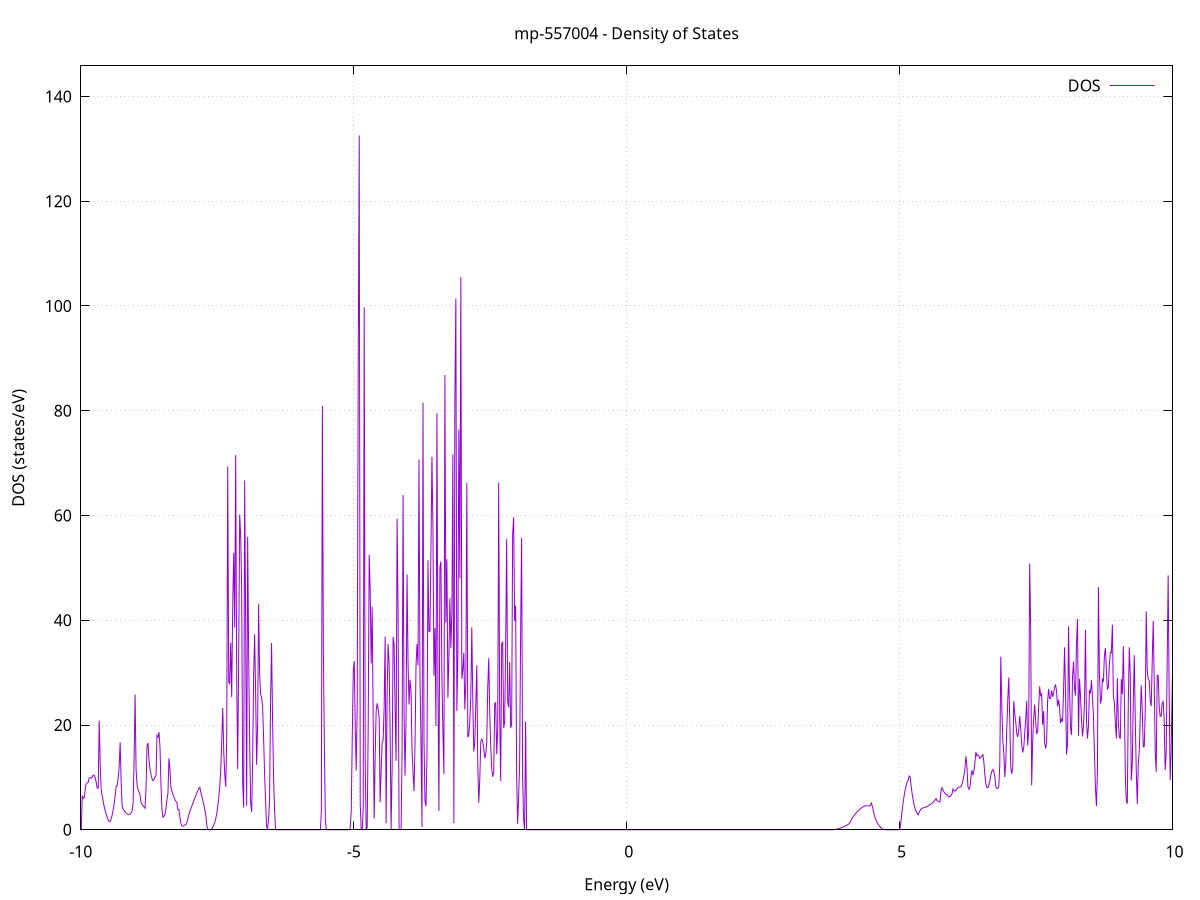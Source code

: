 set title 'mp-557004 - Density of States'
set xlabel 'Energy (eV)'
set ylabel 'DOS (states/eV)'
set grid
set xrange [-10:10]
set yrange [0:145.823]
set xzeroaxis lt -1
set terminal png size 800,600
set output 'mp-557004_dos_gnuplot.png'
plot '-' using 1:2 with lines title 'DOS'
-22.766500 0.000000
-22.748300 0.000000
-22.730000 0.000000
-22.711800 0.000000
-22.693500 0.000000
-22.675300 0.000000
-22.657000 0.000000
-22.638800 0.000000
-22.620500 0.000000
-22.602300 0.000000
-22.584000 0.000000
-22.565800 0.000000
-22.547500 0.000000
-22.529300 0.000000
-22.511000 0.000000
-22.492800 0.000000
-22.474500 0.000000
-22.456300 0.000000
-22.438000 0.000000
-22.419800 0.000000
-22.401500 0.000000
-22.383300 0.000000
-22.365000 0.000000
-22.346800 0.000000
-22.328500 0.000000
-22.310300 0.000000
-22.292000 0.000000
-22.273800 0.000000
-22.255500 0.000000
-22.237300 0.000000
-22.219000 0.000000
-22.200800 0.000000
-22.182500 0.000000
-22.164300 0.000000
-22.146000 0.000000
-22.127800 0.000000
-22.109500 0.000000
-22.091300 0.000000
-22.073000 0.000000
-22.054800 0.000000
-22.036500 0.000000
-22.018300 0.000000
-22.000000 0.000000
-21.981800 0.000000
-21.963500 0.000000
-21.945300 0.000000
-21.927000 0.000000
-21.908800 0.000000
-21.890500 0.000000
-21.872300 0.000000
-21.854000 0.000000
-21.835700 0.000000
-21.817500 0.000000
-21.799200 0.000000
-21.781000 0.000000
-21.762700 0.000000
-21.744500 0.000000
-21.726200 0.000000
-21.708000 0.000000
-21.689700 0.000000
-21.671500 0.000000
-21.653200 0.000000
-21.635000 0.000000
-21.616700 0.000000
-21.598500 0.000000
-21.580200 0.000000
-21.562000 0.000000
-21.543700 0.000000
-21.525500 0.000000
-21.507200 0.000000
-21.489000 0.000000
-21.470700 0.000000
-21.452500 0.000000
-21.434200 0.000000
-21.416000 0.000000
-21.397700 0.000000
-21.379500 0.000000
-21.361200 0.000000
-21.343000 0.000000
-21.324700 0.000000
-21.306500 0.000000
-21.288200 0.000000
-21.270000 0.000000
-21.251700 0.000000
-21.233500 0.000000
-21.215200 0.000000
-21.197000 0.000000
-21.178700 0.000000
-21.160500 0.000000
-21.142200 0.000000
-21.124000 0.000000
-21.105700 0.005100
-21.087500 0.730700
-21.069200 2.684300
-21.051000 5.865900
-21.032700 16.962200
-21.014500 24.162100
-20.996200 29.682500
-20.978000 25.524600
-20.959700 3.363800
-20.941500 0.000000
-20.923200 0.000000
-20.905000 0.000000
-20.886700 0.000000
-20.868500 0.000000
-20.850200 0.000000
-20.832000 0.000000
-20.813700 2.787100
-20.795500 33.903400
-20.777200 30.089900
-20.759000 21.901700
-20.740700 16.410600
-20.722500 2.791000
-20.704200 2.089000
-20.686000 3.158100
-20.667700 19.651800
-20.649500 30.859900
-20.631200 15.888300
-20.612900 12.095000
-20.594700 9.753500
-20.576400 7.039300
-20.558200 14.729900
-20.539900 32.150200
-20.521700 31.369800
-20.503400 21.846300
-20.485200 19.423000
-20.466900 18.166400
-20.448700 41.030700
-20.430400 35.901400
-20.412200 8.204100
-20.393900 6.578600
-20.375700 11.143300
-20.357400 15.262200
-20.339200 23.088400
-20.320900 22.858100
-20.302700 21.684600
-20.284400 16.881900
-20.266200 4.810600
-20.247900 2.955900
-20.229700 3.961400
-20.211400 5.860300
-20.193200 10.354500
-20.174900 19.221700
-20.156700 21.679900
-20.138400 17.036900
-20.120200 13.553700
-20.101900 8.321900
-20.083700 4.631800
-20.065400 2.615100
-20.047200 3.349900
-20.028900 5.051100
-20.010700 7.605100
-19.992400 11.203500
-19.974200 15.846100
-19.955900 19.005700
-19.937700 22.931600
-19.919400 21.540900
-19.901200 19.856300
-19.882900 18.545700
-19.864700 16.799700
-19.846400 16.999900
-19.828200 13.304000
-19.809900 0.000000
-19.791700 0.000000
-19.773400 8.658800
-19.755200 15.431600
-19.736900 19.178700
-19.718700 19.111600
-19.700400 17.278200
-19.682200 14.397800
-19.663900 10.089800
-19.645700 5.981400
-19.627400 8.618900
-19.609200 17.135200
-19.590900 21.039200
-19.572700 19.869900
-19.554400 17.785300
-19.536200 12.322700
-19.517900 5.278800
-19.499700 3.683400
-19.481400 2.367300
-19.463200 1.330500
-19.444900 0.572900
-19.426700 0.094700
-19.408400 0.000000
-19.390200 0.000000
-19.371900 10.151100
-19.353600 11.911100
-19.335400 15.662700
-19.317100 18.812800
-19.298900 19.766800
-19.280600 19.212500
-19.262400 11.333900
-19.244100 1.271500
-19.225900 0.000000
-19.207600 0.000000
-19.189400 0.000000
-19.171100 0.000000
-19.152900 0.000000
-19.134600 0.000000
-19.116400 55.414300
-19.098100 0.000000
-19.079900 215.867000
-19.061600 33.465400
-19.043400 0.000000
-19.025100 0.000000
-19.006900 0.000000
-18.988600 0.000000
-18.970400 0.000000
-18.952100 0.000000
-18.933900 0.000000
-18.915600 0.000000
-18.897400 0.000000
-18.879100 0.000000
-18.860900 0.000000
-18.842600 0.000000
-18.824400 0.000000
-18.806100 0.000000
-18.787900 0.000000
-18.769600 0.000000
-18.751400 0.000000
-18.733100 0.000000
-18.714900 0.000000
-18.696600 0.000000
-18.678400 0.000000
-18.660100 0.000000
-18.641900 0.000000
-18.623600 0.000000
-18.605400 0.000000
-18.587100 0.000000
-18.568900 0.000000
-18.550600 0.000000
-18.532400 0.000000
-18.514100 0.000000
-18.495900 0.000000
-18.477600 0.000000
-18.459400 0.000000
-18.441100 0.000000
-18.422900 0.000000
-18.404600 0.000000
-18.386400 0.000000
-18.368100 0.000000
-18.349900 0.000000
-18.331600 0.000000
-18.313400 0.000000
-18.295100 0.000000
-18.276900 0.000000
-18.258600 0.000000
-18.240400 0.000000
-18.222100 0.000000
-18.203900 0.000000
-18.185600 0.000000
-18.167400 0.000000
-18.149100 0.000000
-18.130800 0.000000
-18.112600 0.000000
-18.094300 0.000000
-18.076100 0.000000
-18.057800 0.000000
-18.039600 0.000000
-18.021300 0.000000
-18.003100 0.000000
-17.984800 0.000000
-17.966600 0.000000
-17.948300 0.000000
-17.930100 0.000000
-17.911800 0.000000
-17.893600 0.000000
-17.875300 0.000000
-17.857100 0.000000
-17.838800 0.000000
-17.820600 0.000000
-17.802300 0.000000
-17.784100 0.000000
-17.765800 0.000000
-17.747600 0.000000
-17.729300 0.000000
-17.711100 0.000000
-17.692800 0.000000
-17.674600 0.000000
-17.656300 0.000000
-17.638100 0.000000
-17.619800 0.000000
-17.601600 0.000000
-17.583300 0.000000
-17.565100 0.000000
-17.546800 0.000000
-17.528600 0.000000
-17.510300 0.000000
-17.492100 0.000000
-17.473800 0.000000
-17.455600 0.000000
-17.437300 0.000000
-17.419100 0.000000
-17.400800 0.000000
-17.382600 0.000000
-17.364300 0.000000
-17.346100 0.000000
-17.327800 0.000000
-17.309600 0.000000
-17.291300 0.000000
-17.273100 0.000000
-17.254800 0.000000
-17.236600 0.000000
-17.218300 0.000000
-17.200100 0.000000
-17.181800 0.000000
-17.163600 0.000000
-17.145300 0.000000
-17.127100 0.000000
-17.108800 0.000000
-17.090600 0.000000
-17.072300 0.000000
-17.054100 0.000000
-17.035800 0.000000
-17.017600 0.000000
-16.999300 0.000000
-16.981100 0.000000
-16.962800 0.000000
-16.944600 0.000000
-16.926300 0.000000
-16.908100 0.000000
-16.889800 0.000000
-16.871500 0.000000
-16.853300 0.000000
-16.835000 0.000000
-16.816800 0.000000
-16.798500 0.000000
-16.780300 0.000000
-16.762000 0.000000
-16.743800 0.000000
-16.725500 0.000000
-16.707300 0.000000
-16.689000 0.000000
-16.670800 0.000000
-16.652500 0.000000
-16.634300 0.000000
-16.616000 0.000000
-16.597800 0.000000
-16.579500 0.000000
-16.561300 0.000000
-16.543000 0.000000
-16.524800 0.000000
-16.506500 0.000000
-16.488300 0.000000
-16.470000 0.000000
-16.451800 0.000000
-16.433500 0.000000
-16.415300 0.000000
-16.397000 0.000000
-16.378800 0.000000
-16.360500 0.000000
-16.342300 0.000000
-16.324000 0.000000
-16.305800 0.000000
-16.287500 0.000000
-16.269300 0.000000
-16.251000 0.000000
-16.232800 0.000000
-16.214500 0.000000
-16.196300 0.000000
-16.178000 0.000000
-16.159800 0.000000
-16.141500 0.000000
-16.123300 0.000000
-16.105000 0.000000
-16.086800 0.000000
-16.068500 0.000000
-16.050300 0.000000
-16.032000 0.000000
-16.013800 0.000000
-15.995500 0.000000
-15.977300 0.000000
-15.959000 0.000000
-15.940800 0.000000
-15.922500 0.000000
-15.904300 0.000000
-15.886000 0.000000
-15.867800 0.000000
-15.849500 0.000000
-15.831300 0.000000
-15.813000 0.000000
-15.794800 0.000000
-15.776500 0.000000
-15.758300 0.000000
-15.740000 0.000000
-15.721800 0.000000
-15.703500 0.000000
-15.685300 0.000000
-15.667000 0.000000
-15.648700 0.000000
-15.630500 0.000000
-15.612200 0.000000
-15.594000 0.000000
-15.575700 0.000000
-15.557500 0.000000
-15.539200 0.000000
-15.521000 0.000000
-15.502700 0.000000
-15.484500 0.000000
-15.466200 0.000000
-15.448000 0.000000
-15.429700 0.000000
-15.411500 0.000000
-15.393200 0.000000
-15.375000 0.000000
-15.356700 0.000000
-15.338500 0.000000
-15.320200 0.000000
-15.302000 0.000000
-15.283700 0.000000
-15.265500 0.000000
-15.247200 0.000000
-15.229000 0.000000
-15.210700 0.000000
-15.192500 0.000000
-15.174200 0.000000
-15.156000 0.000000
-15.137700 0.000000
-15.119500 0.000000
-15.101200 0.000000
-15.083000 0.000000
-15.064700 0.000000
-15.046500 0.000000
-15.028200 0.000000
-15.010000 0.000000
-14.991700 0.000000
-14.973500 0.000000
-14.955200 0.000000
-14.937000 0.000000
-14.918700 0.000000
-14.900500 0.000000
-14.882200 0.000000
-14.864000 0.000000
-14.845700 0.000000
-14.827500 0.000000
-14.809200 0.000000
-14.791000 0.000000
-14.772700 0.000000
-14.754500 0.000000
-14.736200 0.000000
-14.718000 0.000000
-14.699700 0.000000
-14.681500 0.000000
-14.663200 0.000000
-14.645000 0.000000
-14.626700 0.000000
-14.608500 0.000000
-14.590200 0.000000
-14.572000 0.000000
-14.553700 0.000000
-14.535500 0.000000
-14.517200 0.000000
-14.499000 0.000000
-14.480700 0.000000
-14.462500 0.000000
-14.444200 0.000000
-14.425900 0.000000
-14.407700 0.000000
-14.389400 0.000000
-14.371200 0.000000
-14.352900 0.000000
-14.334700 0.000000
-14.316400 0.000000
-14.298200 0.000000
-14.279900 0.000000
-14.261700 0.000000
-14.243400 0.000000
-14.225200 0.000000
-14.206900 0.000000
-14.188700 0.000000
-14.170400 0.000000
-14.152200 0.000000
-14.133900 0.000000
-14.115700 0.000000
-14.097400 0.000000
-14.079200 0.000000
-14.060900 0.000000
-14.042700 0.000000
-14.024400 0.000000
-14.006200 0.000000
-13.987900 0.000000
-13.969700 0.000000
-13.951400 0.000000
-13.933200 0.000000
-13.914900 0.000000
-13.896700 0.000000
-13.878400 0.000000
-13.860200 0.000000
-13.841900 0.000000
-13.823700 0.000000
-13.805400 0.000000
-13.787200 0.000000
-13.768900 0.000000
-13.750700 0.000000
-13.732400 0.000000
-13.714200 0.000000
-13.695900 0.000000
-13.677700 0.000000
-13.659400 0.000000
-13.641200 0.000000
-13.622900 0.000000
-13.604700 0.000000
-13.586400 0.000000
-13.568200 0.000000
-13.549900 0.000000
-13.531700 0.000000
-13.513400 0.000000
-13.495200 0.000000
-13.476900 0.000000
-13.458700 0.000000
-13.440400 0.000000
-13.422200 0.000000
-13.403900 0.000000
-13.385700 0.000000
-13.367400 0.000000
-13.349200 0.000000
-13.330900 0.000000
-13.312700 0.000000
-13.294400 0.000000
-13.276200 0.000000
-13.257900 0.000000
-13.239700 0.000000
-13.221400 0.000000
-13.203200 0.000000
-13.184900 0.000000
-13.166600 0.000000
-13.148400 0.000000
-13.130100 0.000000
-13.111900 0.000000
-13.093600 0.000000
-13.075400 0.000000
-13.057100 0.000000
-13.038900 0.000000
-13.020600 0.000000
-13.002400 0.000000
-12.984100 0.000000
-12.965900 0.000000
-12.947600 0.000000
-12.929400 0.000000
-12.911100 0.000000
-12.892900 0.000000
-12.874600 0.000000
-12.856400 0.000000
-12.838100 0.000000
-12.819900 0.000000
-12.801600 0.000000
-12.783400 0.000000
-12.765100 0.000000
-12.746900 0.000000
-12.728600 0.000000
-12.710400 0.000000
-12.692100 0.000000
-12.673900 0.000000
-12.655600 0.000000
-12.637400 0.000000
-12.619100 0.000000
-12.600900 0.000000
-12.582600 0.000000
-12.564400 0.000000
-12.546100 0.000000
-12.527900 0.000000
-12.509600 0.000000
-12.491400 0.000000
-12.473100 0.000000
-12.454900 0.000000
-12.436600 0.000000
-12.418400 0.000000
-12.400100 0.000000
-12.381900 0.000000
-12.363600 0.000000
-12.345400 0.000000
-12.327100 0.000000
-12.308900 0.000000
-12.290600 0.000000
-12.272400 0.000000
-12.254100 0.000000
-12.235900 0.000000
-12.217600 0.000000
-12.199400 0.000000
-12.181100 0.000000
-12.162900 0.000000
-12.144600 0.000000
-12.126400 0.000000
-12.108100 0.000000
-12.089900 0.000000
-12.071600 0.000000
-12.053400 0.000000
-12.035100 0.000000
-12.016900 0.000000
-11.998600 0.000000
-11.980400 0.000000
-11.962100 0.000000
-11.943800 0.000000
-11.925600 0.000000
-11.907300 0.000000
-11.889100 0.000000
-11.870800 0.000000
-11.852600 0.000000
-11.834300 0.000000
-11.816100 0.000000
-11.797800 0.000000
-11.779600 0.000000
-11.761300 0.000000
-11.743100 0.000000
-11.724800 0.000000
-11.706600 0.000000
-11.688300 0.000000
-11.670100 0.000000
-11.651800 0.000000
-11.633600 0.000000
-11.615300 0.000000
-11.597100 0.000000
-11.578800 0.000000
-11.560600 0.000000
-11.542300 0.000000
-11.524100 0.000000
-11.505800 0.000000
-11.487600 0.000000
-11.469300 0.000000
-11.451100 0.000000
-11.432800 0.000000
-11.414600 0.000000
-11.396300 0.000000
-11.378100 0.000000
-11.359800 0.000000
-11.341600 0.000000
-11.323300 0.000000
-11.305100 0.000000
-11.286800 0.000000
-11.268600 0.000000
-11.250300 0.000000
-11.232100 0.000000
-11.213800 0.000000
-11.195600 0.000000
-11.177300 0.000000
-11.159100 0.000000
-11.140800 0.000000
-11.122600 0.000000
-11.104300 0.000000
-11.086100 0.000000
-11.067800 0.000000
-11.049600 0.000000
-11.031300 0.000000
-11.013100 0.000000
-10.994800 5.846100
-10.976600 11.998000
-10.958300 10.348300
-10.940100 10.362400
-10.921800 10.262400
-10.903600 10.044700
-10.885300 9.695200
-10.867100 9.212100
-10.848800 8.403300
-10.830600 7.102600
-10.812300 5.415000
-10.794100 4.109800
-10.775800 3.188600
-10.757600 4.704400
-10.739300 0.000000
-10.721100 0.443500
-10.702800 1.546900
-10.684500 3.856600
-10.666300 5.116000
-10.648000 6.021000
-10.629800 8.200800
-10.611500 9.016200
-10.593300 9.546400
-10.575000 9.791400
-10.556800 9.823900
-10.538500 9.883200
-10.520300 11.186600
-10.502000 8.036200
-10.483800 6.207800
-10.465500 4.426200
-10.447300 2.929000
-10.429000 1.716300
-10.410800 0.788100
-10.392500 0.812200
-10.374300 1.610400
-10.356000 2.166800
-10.337800 2.746400
-10.319500 3.349100
-10.301300 3.973200
-10.283000 4.612600
-10.264800 5.266700
-10.246500 5.882000
-10.228300 6.453900
-10.210000 6.963300
-10.191800 7.410500
-10.173500 7.795300
-10.155300 8.117800
-10.137000 8.400100
-10.118800 8.530100
-10.100500 7.794400
-10.082300 6.617700
-10.064000 5.004700
-10.045800 4.172900
-10.027500 2.512300
-10.009300 0.000000
-9.991000 0.000000
-9.972800 6.513400
-9.954500 5.993500
-9.936300 6.149500
-9.918000 7.877200
-9.899800 8.796200
-9.881500 8.952100
-9.863300 9.075500
-9.845000 9.947300
-9.826800 9.919400
-9.808500 9.850500
-9.790300 10.046300
-9.772000 10.434800
-9.753800 10.386800
-9.735500 9.897500
-9.717300 9.027100
-9.699000 7.935600
-9.680800 7.962000
-9.662500 20.846400
-9.644300 12.368400
-9.626000 7.675700
-9.607800 6.457900
-9.589500 5.376200
-9.571300 4.430700
-9.553000 3.621200
-9.534800 2.947800
-9.516500 2.399200
-9.498300 1.918400
-9.480000 1.536900
-9.461700 1.601300
-9.443500 2.082100
-9.425200 2.811100
-9.407000 3.785400
-9.388700 5.005000
-9.370500 6.496000
-9.352200 8.330200
-9.334000 8.372300
-9.315700 9.895400
-9.297500 11.905100
-9.279200 16.689300
-9.261000 9.286700
-9.242700 4.483100
-9.224500 3.992600
-9.206200 3.648100
-9.188000 3.371400
-9.169700 3.161600
-9.151500 3.018900
-9.133200 2.943100
-9.115000 2.934300
-9.096700 2.992500
-9.078500 3.207600
-9.060200 3.574400
-9.042000 4.976200
-9.023700 13.059300
-9.005500 25.832400
-8.987200 11.607200
-8.969000 8.478800
-8.950700 7.700200
-8.932500 7.190800
-8.914200 6.568900
-8.896000 5.225000
-8.877700 4.891000
-8.859500 4.594400
-8.841200 4.335000
-8.823000 4.112900
-8.804700 7.912200
-8.786500 16.087600
-8.768200 16.547500
-8.750000 13.253400
-8.731700 11.592300
-8.713500 10.508800
-8.695200 9.748800
-8.677000 9.374100
-8.658700 9.658900
-8.640500 10.090400
-8.622200 10.330800
-8.604000 17.993000
-8.585700 17.669000
-8.567500 18.634800
-8.549200 15.871100
-8.531000 8.662600
-8.512700 3.831100
-8.494500 2.409800
-8.476200 2.552800
-8.458000 2.920400
-8.439700 4.002400
-8.421500 5.760000
-8.403200 6.940200
-8.385000 13.656100
-8.366700 11.528900
-8.348500 8.094300
-8.330200 7.371800
-8.312000 6.744300
-8.293700 6.211800
-8.275500 5.774200
-8.257200 5.431700
-8.239000 5.184100
-8.220700 3.845400
-8.202400 3.872400
-8.184200 2.303900
-8.165900 1.253500
-8.147700 0.721400
-8.129400 0.687500
-8.111200 0.793700
-8.092900 0.907600
-8.074700 1.029100
-8.056400 1.340200
-8.038200 2.100100
-8.019900 2.952200
-8.001700 3.504700
-7.983400 4.032500
-7.965200 4.536600
-7.946900 5.017100
-7.928700 5.544400
-7.910400 6.066500
-7.892200 6.556900
-7.873900 7.015800
-7.855700 7.443100
-7.837400 7.838800
-7.819200 8.078600
-7.800900 7.144100
-7.782700 6.390600
-7.764400 5.571900
-7.746200 4.821400
-7.727900 3.803300
-7.709700 2.799900
-7.691400 0.870000
-7.673200 0.007700
-7.654900 0.000000
-7.636700 0.000000
-7.618400 0.029400
-7.600200 0.185600
-7.581900 0.476000
-7.563700 0.900900
-7.545400 1.460100
-7.527200 2.153700
-7.508900 3.105400
-7.490700 4.443700
-7.472400 6.168500
-7.454200 8.279800
-7.435900 11.433000
-7.417700 16.976500
-7.399400 23.245200
-7.381200 14.873800
-7.362900 10.626500
-7.344700 8.198000
-7.326400 17.654500
-7.308200 69.347200
-7.289900 28.185000
-7.271700 27.838200
-7.253400 35.751000
-7.235200 25.321900
-7.216900 42.653700
-7.198700 52.880400
-7.180400 38.640900
-7.162200 71.526400
-7.143900 28.855100
-7.125700 11.533300
-7.107400 33.139800
-7.089200 60.185700
-7.070900 56.217000
-7.052700 46.054000
-7.034400 8.902000
-7.016200 4.238600
-6.997900 66.684500
-6.979600 38.581700
-6.961400 4.588600
-6.943100 55.950100
-6.924900 33.642000
-6.906600 17.038900
-6.888400 5.223100
-6.870100 3.415600
-6.851900 12.825800
-6.833600 29.531900
-6.815400 37.319400
-6.797100 26.068000
-6.778900 12.405600
-6.760600 19.829400
-6.742400 43.074500
-6.724100 29.755000
-6.705900 25.860900
-6.687600 25.333700
-6.669400 23.486800
-6.651100 17.578200
-6.632900 10.719600
-6.614600 5.641500
-6.596400 0.611800
-6.578100 0.167600
-6.559900 2.098900
-6.541600 5.753800
-6.523400 24.478000
-6.505100 35.655100
-6.486900 21.128400
-6.468600 10.247300
-6.450400 3.812100
-6.432100 0.002300
-6.413900 0.000000
-6.395600 0.000000
-6.377400 0.000000
-6.359100 0.000000
-6.340900 0.000000
-6.322600 0.000000
-6.304400 0.000000
-6.286100 0.000000
-6.267900 0.000000
-6.249600 0.000000
-6.231400 0.000000
-6.213100 0.000000
-6.194900 0.000000
-6.176600 0.000000
-6.158400 0.000000
-6.140100 0.000000
-6.121900 0.000000
-6.103600 0.000000
-6.085400 0.000000
-6.067100 0.000000
-6.048900 0.000000
-6.030600 0.000000
-6.012400 0.000000
-5.994100 0.000000
-5.975900 0.000000
-5.957600 0.000000
-5.939400 0.000000
-5.921100 0.000000
-5.902900 0.000000
-5.884600 0.000000
-5.866400 0.000000
-5.848100 0.000000
-5.829900 0.000000
-5.811600 0.000000
-5.793400 0.000000
-5.775100 0.000000
-5.756800 0.000000
-5.738600 0.000000
-5.720300 0.000000
-5.702100 0.000000
-5.683800 0.000000
-5.665600 0.000000
-5.647300 0.000000
-5.629100 0.000000
-5.610800 0.000000
-5.592600 3.469400
-5.574300 80.917700
-5.556100 33.934300
-5.537800 16.278800
-5.519600 1.831700
-5.501300 0.000000
-5.483100 0.000000
-5.464800 0.000000
-5.446600 0.000000
-5.428300 0.000000
-5.410100 0.000000
-5.391800 0.000000
-5.373600 0.000000
-5.355300 0.000000
-5.337100 0.000000
-5.318800 0.000000
-5.300600 0.000000
-5.282300 0.000000
-5.264100 0.000000
-5.245800 0.000000
-5.227600 0.000000
-5.209300 0.000000
-5.191100 0.000000
-5.172800 0.000000
-5.154600 0.000000
-5.136300 0.000000
-5.118100 0.000000
-5.099800 0.000000
-5.081600 0.000000
-5.063300 0.409500
-5.045100 3.726100
-5.026800 17.567700
-5.008600 30.215000
-4.990300 32.204700
-4.972100 19.542700
-4.953800 11.309300
-4.935600 24.315700
-4.917300 88.424700
-4.899100 132.566300
-4.880800 4.883800
-4.862600 0.000000
-4.844300 0.000000
-4.826100 4.067700
-4.807800 99.752600
-4.789600 12.635600
-4.771300 0.000000
-4.753100 0.480600
-4.734800 19.789100
-4.716600 52.487000
-4.698300 45.797700
-4.680100 31.735300
-4.661800 42.586200
-4.643600 20.809200
-4.625300 2.143200
-4.607100 14.140400
-4.588800 22.718200
-4.570600 24.143100
-4.552300 23.026100
-4.534100 21.512000
-4.515800 5.229500
-4.497500 11.368900
-4.479300 16.812600
-4.461000 17.079900
-4.442800 23.370800
-4.424500 36.875600
-4.406300 1.236100
-4.388000 26.025200
-4.369800 35.484600
-4.351500 31.797000
-4.333300 18.932500
-4.315000 0.000000
-4.296800 11.726000
-4.278500 36.810300
-4.260300 35.469600
-4.242000 22.876900
-4.223800 13.150100
-4.205500 59.379800
-4.187300 41.805200
-4.169000 0.106400
-4.150800 0.000000
-4.132500 0.000000
-4.114300 14.232700
-4.096000 63.887500
-4.077800 21.825500
-4.059500 10.344600
-4.041300 21.749100
-4.023000 48.738700
-4.004800 31.879500
-3.986500 23.913800
-3.968300 28.646100
-3.950000 26.561100
-3.931800 15.191800
-3.913500 10.983500
-3.895300 7.367000
-3.877000 16.411600
-3.858800 31.326600
-3.840500 35.431700
-3.822300 31.357800
-3.804000 70.686600
-3.785800 28.593100
-3.767500 16.723200
-3.749300 0.511300
-3.731000 81.520200
-3.712800 17.231200
-3.694500 5.510000
-3.676300 4.478400
-3.658000 13.979600
-3.639800 51.449100
-3.621500 37.859500
-3.603300 37.936500
-3.585000 53.667900
-3.566800 71.207200
-3.548500 57.381500
-3.530300 29.418200
-3.512000 38.476900
-3.493800 19.823700
-3.475500 79.520200
-3.457300 28.069500
-3.439000 3.614900
-3.420800 50.069400
-3.402500 51.232600
-3.384300 29.072700
-3.366000 18.495100
-3.347800 10.656300
-3.329500 86.815300
-3.311300 39.548400
-3.293000 51.640200
-3.274700 25.176900
-3.256500 32.838100
-3.238200 44.192200
-3.220000 34.715900
-3.201700 41.657500
-3.183500 71.704500
-3.165200 1.240500
-3.147000 82.344600
-3.128700 101.380600
-3.110500 22.696200
-3.092200 33.400600
-3.074000 76.383900
-3.055700 47.990000
-3.037500 105.508100
-3.019200 28.826900
-3.001000 30.467400
-2.982700 33.780400
-2.964500 22.958000
-2.946200 27.902800
-2.928000 66.204800
-2.909700 17.647200
-2.891500 18.159700
-2.873200 20.729200
-2.855000 25.367600
-2.836700 38.637800
-2.818500 24.471700
-2.800200 14.922600
-2.782000 16.666500
-2.763700 23.899700
-2.745500 31.386300
-2.727200 12.190600
-2.709000 5.159400
-2.690700 9.613700
-2.672500 16.794500
-2.654200 17.298400
-2.636000 16.851100
-2.617700 15.505600
-2.599500 13.670100
-2.581200 14.429400
-2.563000 16.813900
-2.544700 27.000400
-2.526500 32.731100
-2.508200 22.366300
-2.490000 15.911800
-2.471700 11.660800
-2.453500 10.120200
-2.435200 10.984800
-2.417000 24.095800
-2.398700 24.253300
-2.380500 14.420800
-2.362200 19.117000
-2.344000 66.265200
-2.325700 21.832300
-2.307500 9.284800
-2.289200 35.521100
-2.271000 35.799000
-2.252700 19.395400
-2.234500 20.504000
-2.216200 35.584100
-2.198000 55.483900
-2.179700 24.503900
-2.161500 23.389400
-2.143200 32.054700
-2.125000 19.439600
-2.106700 20.007100
-2.088500 56.381900
-2.070200 59.652500
-2.052000 39.859100
-2.033700 42.776600
-2.015400 10.616500
-1.997200 1.125200
-1.978900 6.124100
-1.960700 12.652100
-1.942400 37.516600
-1.924200 55.735700
-1.905900 9.911700
-1.887700 1.895400
-1.869400 0.000000
-1.851200 20.677300
-1.832900 0.000000
-1.814700 0.000000
-1.796400 0.000000
-1.778200 0.000000
-1.759900 0.000000
-1.741700 0.000000
-1.723400 0.000000
-1.705200 0.000000
-1.686900 0.000000
-1.668700 0.000000
-1.650400 0.000000
-1.632200 0.000000
-1.613900 0.000000
-1.595700 0.000000
-1.577400 0.000000
-1.559200 0.000000
-1.540900 0.000000
-1.522700 0.000000
-1.504400 0.000000
-1.486200 0.000000
-1.467900 0.000000
-1.449700 0.000000
-1.431400 0.000000
-1.413200 0.000000
-1.394900 0.000000
-1.376700 0.000000
-1.358400 0.000000
-1.340200 0.000000
-1.321900 0.000000
-1.303700 0.000000
-1.285400 0.000000
-1.267200 0.000000
-1.248900 0.000000
-1.230700 0.000000
-1.212400 0.000000
-1.194200 0.000000
-1.175900 0.000000
-1.157700 0.000000
-1.139400 0.000000
-1.121200 0.000000
-1.102900 0.000000
-1.084700 0.000000
-1.066400 0.000000
-1.048200 0.000000
-1.029900 0.000000
-1.011700 0.000000
-0.993400 0.000000
-0.975200 0.000000
-0.956900 0.000000
-0.938700 0.000000
-0.920400 0.000000
-0.902200 0.000000
-0.883900 0.000000
-0.865700 0.000000
-0.847400 0.000000
-0.829200 0.000000
-0.810900 0.000000
-0.792600 0.000000
-0.774400 0.000000
-0.756100 0.000000
-0.737900 0.000000
-0.719600 0.000000
-0.701400 0.000000
-0.683100 0.000000
-0.664900 0.000000
-0.646600 0.000000
-0.628400 0.000000
-0.610100 0.000000
-0.591900 0.000000
-0.573600 0.000000
-0.555400 0.000000
-0.537100 0.000000
-0.518900 0.000000
-0.500600 0.000000
-0.482400 0.000000
-0.464100 0.000000
-0.445900 0.000000
-0.427600 0.000000
-0.409400 0.000000
-0.391100 0.000000
-0.372900 0.000000
-0.354600 0.000000
-0.336400 0.000000
-0.318100 0.000000
-0.299900 0.000000
-0.281600 0.000000
-0.263400 0.000000
-0.245100 0.000000
-0.226900 0.000000
-0.208600 0.000000
-0.190400 0.000000
-0.172100 0.000000
-0.153900 0.000000
-0.135600 0.000000
-0.117400 0.000000
-0.099100 0.000000
-0.080900 0.000000
-0.062600 0.000000
-0.044400 0.000000
-0.026100 0.000000
-0.007900 0.000000
0.010400 0.000000
0.028600 0.000000
0.046900 0.000000
0.065100 0.000000
0.083400 0.000000
0.101600 0.000000
0.119900 0.000000
0.138100 0.000000
0.156400 0.000000
0.174600 0.000000
0.192900 0.000000
0.211100 0.000000
0.229400 0.000000
0.247600 0.000000
0.265900 0.000000
0.284100 0.000000
0.302400 0.000000
0.320600 0.000000
0.338900 0.000000
0.357100 0.000000
0.375400 0.000000
0.393600 0.000000
0.411900 0.000000
0.430100 0.000000
0.448400 0.000000
0.466700 0.000000
0.484900 0.000000
0.503200 0.000000
0.521400 0.000000
0.539700 0.000000
0.557900 0.000000
0.576200 0.000000
0.594400 0.000000
0.612700 0.000000
0.630900 0.000000
0.649200 0.000000
0.667400 0.000000
0.685700 0.000000
0.703900 0.000000
0.722200 0.000000
0.740400 0.000000
0.758700 0.000000
0.776900 0.000000
0.795200 0.000000
0.813400 0.000000
0.831700 0.000000
0.849900 0.000000
0.868200 0.000000
0.886400 0.000000
0.904700 0.000000
0.922900 0.000000
0.941200 0.000000
0.959400 0.000000
0.977700 0.000000
0.995900 0.000000
1.014200 0.000000
1.032400 0.000000
1.050700 0.000000
1.068900 0.000000
1.087200 0.000000
1.105400 0.000000
1.123700 0.000000
1.141900 0.000000
1.160200 0.000000
1.178400 0.000000
1.196700 0.000000
1.214900 0.000000
1.233200 0.000000
1.251400 0.000000
1.269700 0.000000
1.287900 0.000000
1.306200 0.000000
1.324400 0.000000
1.342700 0.000000
1.360900 0.000000
1.379200 0.000000
1.397400 0.000000
1.415700 0.000000
1.433900 0.000000
1.452200 0.000000
1.470400 0.000000
1.488700 0.000000
1.506900 0.000000
1.525200 0.000000
1.543400 0.000000
1.561700 0.000000
1.579900 0.000000
1.598200 0.000000
1.616400 0.000000
1.634700 0.000000
1.652900 0.000000
1.671200 0.000000
1.689500 0.000000
1.707700 0.000000
1.726000 0.000000
1.744200 0.000000
1.762500 0.000000
1.780700 0.000000
1.799000 0.000000
1.817200 0.000000
1.835500 0.000000
1.853700 0.000000
1.872000 0.000000
1.890200 0.000000
1.908500 0.000000
1.926700 0.000000
1.945000 0.000000
1.963200 0.000000
1.981500 0.000000
1.999700 0.000000
2.018000 0.000000
2.036200 0.000000
2.054500 0.000000
2.072700 0.000000
2.091000 0.000000
2.109200 0.000000
2.127500 0.000000
2.145700 0.000000
2.164000 0.000000
2.182200 0.000000
2.200500 0.000000
2.218700 0.000000
2.237000 0.000000
2.255200 0.000000
2.273500 0.000000
2.291700 0.000000
2.310000 0.000000
2.328200 0.000000
2.346500 0.000000
2.364700 0.000000
2.383000 0.000000
2.401200 0.000000
2.419500 0.000000
2.437700 0.000000
2.456000 0.000000
2.474200 0.000000
2.492500 0.000000
2.510700 0.000000
2.529000 0.000000
2.547200 0.000000
2.565500 0.000000
2.583700 0.000000
2.602000 0.000000
2.620200 0.000000
2.638500 0.000000
2.656700 0.000000
2.675000 0.000000
2.693200 0.000000
2.711500 0.000000
2.729700 0.000000
2.748000 0.000000
2.766200 0.000000
2.784500 0.000000
2.802700 0.000000
2.821000 0.000000
2.839200 0.000000
2.857500 0.000000
2.875700 0.000000
2.894000 0.000000
2.912300 0.000000
2.930500 0.000000
2.948800 0.000000
2.967000 0.000000
2.985300 0.000000
3.003500 0.000000
3.021800 0.000000
3.040000 0.000000
3.058300 0.000000
3.076500 0.000000
3.094800 0.000000
3.113000 0.000000
3.131300 0.000000
3.149500 0.000000
3.167800 0.000000
3.186000 0.000000
3.204300 0.000000
3.222500 0.000000
3.240800 0.000000
3.259000 0.000000
3.277300 0.000000
3.295500 0.000000
3.313800 0.000000
3.332000 0.000000
3.350300 0.000000
3.368500 0.000000
3.386800 0.000000
3.405000 0.000000
3.423300 0.000000
3.441500 0.000000
3.459800 0.000000
3.478000 0.000000
3.496300 0.000000
3.514500 0.000000
3.532800 0.000000
3.551000 0.000000
3.569300 0.000000
3.587500 0.000000
3.605800 0.000000
3.624000 0.000000
3.642300 0.000000
3.660500 0.000000
3.678800 0.000000
3.697000 0.000000
3.715300 0.000000
3.733500 0.000000
3.751800 0.000900
3.770000 0.008000
3.788300 0.022000
3.806500 0.042900
3.824800 0.070700
3.843000 0.105400
3.861300 0.147000
3.879500 0.195500
3.897800 0.251000
3.916000 0.313300
3.934300 0.382600
3.952500 0.458700
3.970800 0.541800
3.989000 0.631700
4.007300 0.728600
4.025500 0.832400
4.043800 0.943100
4.062000 1.060700
4.080300 1.185200
4.098500 1.532900
4.116800 1.910400
4.135000 2.248100
4.153300 2.546100
4.171600 2.804400
4.189800 3.038500
4.208100 3.279700
4.226300 3.486200
4.244600 3.658000
4.262800 3.804200
4.281100 3.992100
4.299300 4.154100
4.317600 4.290100
4.335800 4.400300
4.354100 4.484500
4.372300 4.542800
4.390600 4.575100
4.408800 4.581600
4.427100 4.562100
4.445300 4.516700
4.463600 4.656500
4.481800 5.104800
4.500100 4.557800
4.518300 3.666500
4.536600 2.881800
4.554800 2.233000
4.573100 1.720200
4.591300 1.340600
4.609600 1.028900
4.627800 0.758400
4.646100 0.529100
4.664300 0.341000
4.682600 0.194000
4.700800 0.088200
4.719100 0.023600
4.737300 0.000100
4.755600 0.000000
4.773800 0.000000
4.792100 0.000000
4.810300 0.000000
4.828600 0.000000
4.846800 0.000000
4.865100 0.000000
4.883300 0.000000
4.901600 0.000000
4.919800 0.000000
4.938100 0.000000
4.956300 0.000000
4.974600 0.000000
4.992800 0.084300
5.011100 0.405000
5.029300 1.991200
5.047600 3.745400
5.065800 5.228300
5.084100 6.512300
5.102300 7.597100
5.120600 8.482900
5.138800 9.121900
5.157100 9.376800
5.175300 10.271500
5.193600 10.141400
5.211800 8.386300
5.230100 6.898200
5.248300 5.712000
5.266600 4.745000
5.284800 4.004600
5.303100 3.603000
5.321300 3.156300
5.339600 2.852500
5.357800 3.291800
5.376100 3.676600
5.394400 3.948000
5.412600 4.106000
5.430900 4.172600
5.449100 4.226900
5.467400 4.285400
5.485600 4.358300
5.503900 4.445800
5.522100 4.547800
5.540400 4.664300
5.558600 4.795300
5.576900 4.940900
5.595100 5.101000
5.613400 5.275600
5.631600 5.464700
5.649900 5.668900
5.668100 5.978100
5.686400 5.531100
5.704600 5.465100
5.722900 5.377900
5.741100 5.310200
5.759400 7.430100
5.777600 8.054200
5.795900 7.557100
5.814100 7.206200
5.832400 6.921900
5.850600 6.756800
5.868900 6.676700
5.887100 6.430200
5.905400 6.290900
5.923600 6.336700
5.941900 6.525100
5.960100 6.821100
5.978400 7.780400
5.996600 7.412600
6.014900 7.364900
6.033100 7.568000
6.051400 7.826600
6.069600 8.023500
6.087900 8.158700
6.106100 8.152200
6.124400 8.227800
6.142600 8.686100
6.160900 9.430800
6.179100 10.412100
6.197400 11.688400
6.215600 14.032900
6.233900 12.109300
6.252100 8.228800
6.270400 7.738400
6.288600 8.124800
6.306900 9.985300
6.325100 11.388000
6.343400 10.430000
6.361600 11.197300
6.379900 12.828900
6.398100 14.869500
6.416400 14.098400
6.434600 14.262200
6.452900 14.116400
6.471100 13.614500
6.489400 13.821200
6.507600 14.113800
6.525900 14.361400
6.544100 12.969200
6.562400 10.475300
6.580600 8.765200
6.598900 8.086500
6.617100 8.040400
6.635400 8.527400
6.653700 9.347000
6.671900 10.400100
6.690200 11.145100
6.708400 11.495300
6.726700 11.140900
6.744900 10.182400
6.763200 8.207700
6.781400 7.900600
6.799700 7.879700
6.817900 8.199000
6.836200 12.553400
6.854400 33.056500
6.872700 23.423300
6.890900 17.292700
6.909200 14.633100
6.927400 10.065200
6.945700 12.948500
6.963900 19.186900
6.982200 24.757900
7.000400 29.054600
7.018700 20.967300
7.036900 11.774700
7.055200 10.700000
7.073400 12.077300
7.091700 24.552000
7.109900 22.177500
7.128200 20.637600
7.146400 18.392300
7.164700 17.723100
7.182900 18.849500
7.201200 21.711800
7.219400 19.305400
7.237700 16.250500
7.255900 14.746500
7.274200 15.656500
7.292400 18.395700
7.310700 21.087800
7.328900 24.582400
7.347200 16.073200
7.365400 18.744600
7.383700 50.816500
7.401900 38.137600
7.420200 8.499800
7.438400 17.018700
7.456700 21.204000
7.474900 23.902200
7.493200 20.737100
7.511400 18.405300
7.529700 18.637400
7.547900 23.476600
7.566200 27.381400
7.584400 25.614000
7.602700 25.913400
7.620900 20.046600
7.639200 22.672500
7.657400 16.652400
7.675700 15.524400
7.693900 16.755200
7.712200 24.601900
7.730400 26.889700
7.748700 25.066300
7.766900 25.063300
7.785200 26.604700
7.803400 25.386200
7.821700 26.047800
7.839900 27.242600
7.858200 27.717000
7.876500 26.381900
7.894700 23.548200
7.913000 24.816500
7.931200 23.291500
7.949500 20.371100
7.967700 21.122100
7.986000 20.682100
8.004200 26.515000
8.022500 34.833700
8.040700 26.025200
8.059000 14.369500
8.077200 16.413300
8.095500 38.829600
8.113700 26.557900
8.132000 19.358200
8.150200 18.119600
8.168500 29.138000
8.186700 32.125900
8.205000 27.036800
8.223200 25.618000
8.241500 35.574700
8.259700 40.205300
8.278000 17.935200
8.296200 28.817600
8.314500 25.604600
8.332700 21.088000
8.351000 17.818900
8.369200 19.891800
8.387500 24.109300
8.405700 38.153100
8.424000 20.904000
8.442200 17.393500
8.460500 19.782500
8.478700 26.710800
8.497000 26.014800
8.515200 28.560200
8.533500 25.279700
8.551700 21.720700
8.570000 14.583700
8.588200 8.049300
8.606500 4.517100
8.624700 11.259700
8.643000 46.332900
8.661200 29.927000
8.679500 24.077700
8.697700 24.855300
8.716000 28.863600
8.734200 28.241100
8.752500 33.154800
8.770700 34.681400
8.789000 30.433800
8.807200 26.766700
8.825500 27.292800
8.843700 31.505300
8.862000 33.871300
8.880200 33.804300
8.898500 39.150600
8.916700 25.740800
8.935000 24.146500
8.953200 20.406300
8.971500 17.404600
8.989700 28.945400
9.008000 20.460400
9.026200 17.731100
9.044500 17.392200
9.062700 28.766500
9.081000 25.906100
9.099300 35.043700
9.117500 25.057500
9.135800 10.255600
9.154000 5.456300
9.172300 4.991600
9.190500 24.405500
9.208800 34.844000
9.227000 29.201300
9.245300 9.394000
9.263500 12.668700
9.281800 24.611700
9.300000 33.322100
9.318300 20.783400
9.336500 10.991000
9.354800 4.942300
9.373000 12.650300
9.391300 14.999500
9.409500 21.591800
9.427800 27.553400
9.446000 22.872500
9.464300 15.831400
9.482500 15.889600
9.500800 22.720900
9.519000 41.716200
9.537300 30.414300
9.555500 28.789900
9.573800 28.486000
9.592000 24.687500
9.610300 23.605600
9.628500 32.152700
9.646800 39.869500
9.665000 28.114100
9.683300 14.826100
9.701500 11.042300
9.719800 29.494700
9.738000 29.422700
9.756300 23.563400
9.774500 21.640300
9.792800 21.701700
9.811000 24.205400
9.829300 24.480000
9.847500 20.984100
9.865800 11.405900
9.884000 14.509800
9.902300 31.694000
9.920500 48.563300
9.938800 25.672500
9.957000 9.465400
9.975300 14.969300
9.993500 26.656200
10.011800 35.033100
10.030000 17.327700
10.048300 0.202200
10.066500 4.009000
10.084800 14.820000
10.103000 25.578700
10.121300 29.329200
10.139500 17.990300
10.157800 12.725000
10.176000 12.030000
10.194300 21.223900
10.212500 28.158300
10.230800 29.659600
10.249000 19.045800
10.267300 10.957900
10.285500 19.748300
10.303800 30.913000
10.322000 33.629700
10.340300 17.396900
10.358600 3.017800
10.376800 0.448500
10.395100 0.000000
10.413300 42.587800
10.431600 40.086900
10.449800 17.684600
10.468100 15.089400
10.486300 20.542700
10.504600 27.903500
10.522800 35.044800
10.541100 21.531400
10.559300 17.395700
10.577600 25.527200
10.595800 27.438200
10.614100 22.387100
10.632300 15.364800
10.650600 12.973500
10.668800 11.630900
10.687100 16.062000
10.705300 23.052700
10.723600 30.331600
10.741800 25.365800
10.760100 13.384800
10.778300 12.159000
10.796600 13.849100
10.814800 18.444600
10.833100 21.837400
10.851300 22.497500
10.869600 21.050300
10.887800 23.157200
10.906100 23.683900
10.924300 18.511600
10.942600 17.217300
10.960800 18.362100
10.979100 23.288600
10.997300 31.344800
11.015600 21.533000
11.033800 10.419500
11.052100 8.578700
11.070300 16.478500
11.088600 26.208700
11.106800 25.301700
11.125100 16.720100
11.143300 10.855100
11.161600 6.813500
11.179800 9.033600
11.198100 21.292500
11.216300 28.560000
11.234600 22.002700
11.252800 15.949700
11.271100 19.005900
11.289300 18.351900
11.307600 24.896500
11.325800 26.278600
11.344100 17.987300
11.362300 9.021100
11.380600 9.354800
11.398800 12.970900
11.417100 19.441000
11.435300 23.301000
11.453600 24.640200
11.471800 24.482400
11.490100 10.520400
11.508300 13.243600
11.526600 20.000200
11.544800 18.695000
11.563100 17.118000
11.581400 18.282800
11.599600 16.309700
11.617900 15.249300
11.636100 16.694000
11.654400 18.827600
11.672600 24.737800
11.690900 26.674300
11.709100 25.490600
11.727400 29.841100
11.745600 20.616500
11.763900 18.168900
11.782100 17.371200
11.800400 9.572700
11.818600 18.807000
11.836900 21.536000
11.855100 28.840800
11.873400 17.178300
11.891600 14.998300
11.909900 14.366200
11.928100 13.273000
11.946400 27.359900
11.964600 16.855300
11.982900 12.774500
12.001100 10.759200
12.019400 7.915700
12.037600 4.679500
12.055900 1.789200
12.074100 0.012200
12.092400 0.000000
12.110600 0.000000
12.128900 0.000000
12.147100 0.000000
12.165400 0.000000
12.183600 0.000000
12.201900 0.000000
12.220100 0.000000
12.238400 0.000000
12.256600 0.000000
12.274900 0.000000
12.293100 0.000000
12.311400 0.000000
12.329600 0.000000
12.347900 0.000000
12.366100 0.000000
12.384400 0.000000
12.402600 0.000000
12.420900 0.000000
12.439100 0.000000
12.457400 0.000000
12.475600 0.000000
12.493900 0.000000
12.512100 0.000000
12.530400 0.000000
12.548600 0.000000
12.566900 0.000000
12.585100 0.000000
12.603400 0.000000
12.621600 0.000000
12.639900 0.000000
12.658100 0.000000
12.676400 0.000000
12.694600 0.000000
12.712900 0.000000
12.731100 0.000000
12.749400 0.000000
12.767600 0.000000
12.785900 0.000000
12.804100 0.000000
12.822400 0.000000
12.840700 0.000000
12.858900 0.000000
12.877200 0.000000
12.895400 0.000000
12.913700 0.000000
12.931900 0.000000
12.950200 0.000000
12.968400 0.000000
12.986700 0.000000
13.004900 0.000000
13.023200 0.000000
13.041400 0.000000
13.059700 0.000000
13.077900 0.000000
13.096200 0.000000
13.114400 0.000000
13.132700 0.000000
13.150900 0.000000
13.169200 0.000000
13.187400 0.000000
13.205700 0.000000
13.223900 0.000000
13.242200 0.000000
13.260400 0.000000
13.278700 0.000000
13.296900 0.000000
13.315200 0.000000
13.333400 0.000000
13.351700 0.000000
13.369900 0.000000
13.388200 0.000000
13.406400 0.000000
13.424700 0.000000
13.442900 0.000000
13.461200 0.000000
13.479400 0.000000
13.497700 0.000000
13.515900 0.000000
13.534200 0.000000
13.552400 0.000000
13.570700 0.000000
13.588900 0.000000
13.607200 0.000000
13.625400 0.000000
13.643700 0.000000
13.661900 0.000000
13.680200 0.000000
13.698400 0.000000
13.716700 0.000000
13.734900 0.000000
e
